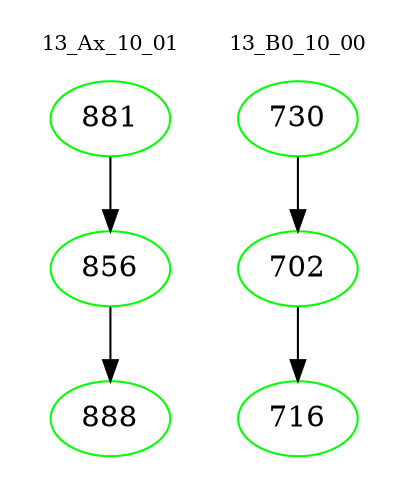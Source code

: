 digraph{
subgraph cluster_0 {
color = white
label = "13_Ax_10_01";
fontsize=10;
T0_881 [label="881", color="green"]
T0_881 -> T0_856 [color="black"]
T0_856 [label="856", color="green"]
T0_856 -> T0_888 [color="black"]
T0_888 [label="888", color="green"]
}
subgraph cluster_1 {
color = white
label = "13_B0_10_00";
fontsize=10;
T1_730 [label="730", color="green"]
T1_730 -> T1_702 [color="black"]
T1_702 [label="702", color="green"]
T1_702 -> T1_716 [color="black"]
T1_716 [label="716", color="green"]
}
}
